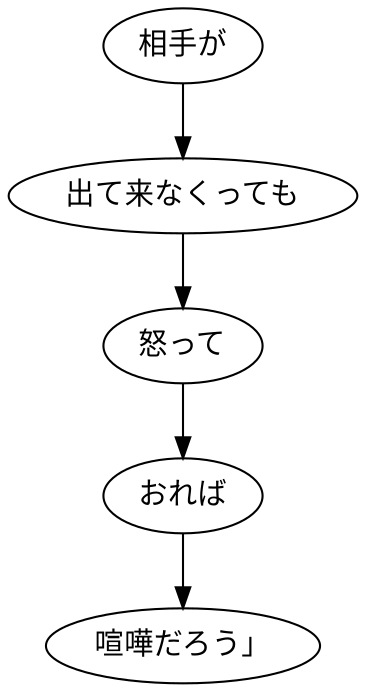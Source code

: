 digraph graph5489 {
	node0 [label="相手が"];
	node1 [label="出て来なくっても"];
	node2 [label="怒って"];
	node3 [label="おれば"];
	node4 [label="喧嘩だろう」"];
	node0 -> node1;
	node1 -> node2;
	node2 -> node3;
	node3 -> node4;
}
